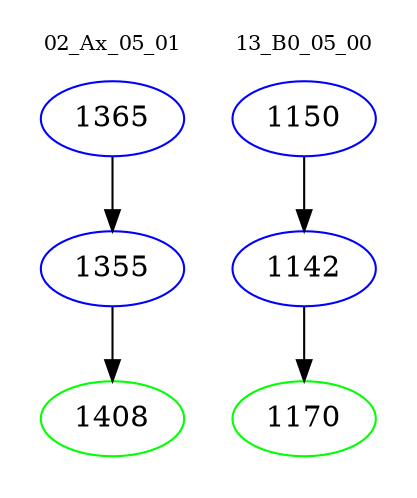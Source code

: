 digraph{
subgraph cluster_0 {
color = white
label = "02_Ax_05_01";
fontsize=10;
T0_1365 [label="1365", color="blue"]
T0_1365 -> T0_1355 [color="black"]
T0_1355 [label="1355", color="blue"]
T0_1355 -> T0_1408 [color="black"]
T0_1408 [label="1408", color="green"]
}
subgraph cluster_1 {
color = white
label = "13_B0_05_00";
fontsize=10;
T1_1150 [label="1150", color="blue"]
T1_1150 -> T1_1142 [color="black"]
T1_1142 [label="1142", color="blue"]
T1_1142 -> T1_1170 [color="black"]
T1_1170 [label="1170", color="green"]
}
}
